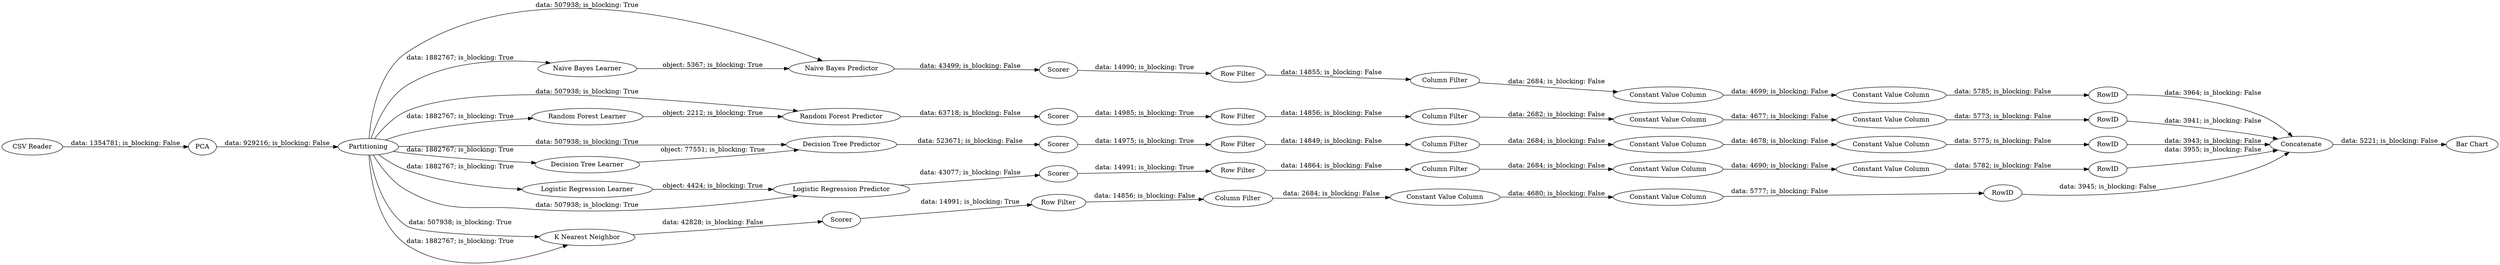 digraph {
	"-1877502831912070823_14" [label="Row Filter"]
	"-1215219009743643771_14" [label="Row Filter"]
	"-2293937824266537221_14" [label="Row Filter"]
	"2848810158180920297_21" [label="Naive Bayes Learner"]
	"2848810158180920297_15" [label=Scorer]
	"2848810158180920297_11" [label="Decision Tree Predictor"]
	"2848810158180920297_5" [label="Random Forest Predictor"]
	"-2293937824266537221_43" [label="Column Filter"]
	"2848810158180920297_22" [label="Naive Bayes Predictor"]
	"-1877502831912070823_39" [label="Column Filter"]
	"1445039596088122721_18" [label=RowID]
	"-1215219009743643771_53" [label="Constant Value Column"]
	"2848810158180920297_12" [label=Scorer]
	"1445039596088122721_50" [label="Constant Value Column"]
	"-1877502831912070823_38" [label="Constant Value Column"]
	"-1877502831912070823_18" [label=RowID]
	"98752335262428769_45" [label="Constant Value Column"]
	"2848810158180920297_19" [label=Scorer]
	"2848810158180920297_6" [label="Random Forest Learner"]
	"2848810158180920297_1" [label="CSV Reader"]
	"-2293937824266537221_41" [label="Constant Value Column"]
	"98752335262428769_47" [label="Column Filter"]
	"2848810158180920297_10" [label="Decision Tree Learner"]
	"2848810158180920297_23" [label=Scorer]
	"98752335262428769_18" [label=RowID]
	"2848810158180920297_9" [label=PCA]
	"2848810158180920297_2" [label=Partitioning]
	"-1215219009743643771_55" [label="Column Filter"]
	"-1215219009743643771_54" [label="Constant Value Column"]
	"98752335262428769_14" [label="Row Filter"]
	"-1215219009743643771_18" [label=RowID]
	"2848810158180920297_17" [label="Logistic Regression Predictor"]
	"2848810158180920297_16" [label="Logistic Regression Learner"]
	"-2293937824266537221_42" [label="Constant Value Column"]
	"2848810158180920297_30" [label=Concatenate]
	"2848810158180920297_8" [label=Scorer]
	"2848810158180920297_20" [label="K Nearest Neighbor"]
	"1445039596088122721_49" [label="Constant Value Column"]
	"1445039596088122721_14" [label="Row Filter"]
	"-1877502831912070823_37" [label="Constant Value Column"]
	"-2293937824266537221_18" [label=RowID]
	"1445039596088122721_51" [label="Column Filter"]
	"2848810158180920297_36" [label="Bar Chart"]
	"98752335262428769_46" [label="Constant Value Column"]
	"1445039596088122721_49" -> "1445039596088122721_50" [label="data: 4680; is_blocking: False"]
	"2848810158180920297_2" -> "2848810158180920297_10" [label="data: 1882767; is_blocking: True"]
	"-1215219009743643771_55" -> "-1215219009743643771_53" [label="data: 2684; is_blocking: False"]
	"-1215219009743643771_54" -> "-1215219009743643771_18" [label="data: 5785; is_blocking: False"]
	"-1877502831912070823_18" -> "2848810158180920297_30" [label="data: 3943; is_blocking: False"]
	"98752335262428769_45" -> "98752335262428769_46" [label="data: 4690; is_blocking: False"]
	"2848810158180920297_2" -> "2848810158180920297_11" [label="data: 507938; is_blocking: True"]
	"2848810158180920297_30" -> "2848810158180920297_36" [label="data: 5221; is_blocking: False"]
	"2848810158180920297_8" -> "-2293937824266537221_14" [label="data: 14985; is_blocking: True"]
	"1445039596088122721_18" -> "2848810158180920297_30" [label="data: 3945; is_blocking: False"]
	"-2293937824266537221_41" -> "-2293937824266537221_42" [label="data: 4677; is_blocking: False"]
	"2848810158180920297_1" -> "2848810158180920297_9" [label="data: 1354781; is_blocking: False"]
	"2848810158180920297_16" -> "2848810158180920297_17" [label="object: 4424; is_blocking: True"]
	"-2293937824266537221_14" -> "-2293937824266537221_43" [label="data: 14856; is_blocking: False"]
	"98752335262428769_47" -> "98752335262428769_45" [label="data: 2684; is_blocking: False"]
	"2848810158180920297_9" -> "2848810158180920297_2" [label="data: 929216; is_blocking: False"]
	"98752335262428769_18" -> "2848810158180920297_30" [label="data: 3955; is_blocking: False"]
	"-2293937824266537221_43" -> "-2293937824266537221_41" [label="data: 2682; is_blocking: False"]
	"2848810158180920297_17" -> "2848810158180920297_15" [label="data: 43077; is_blocking: False"]
	"2848810158180920297_23" -> "-1215219009743643771_14" [label="data: 14990; is_blocking: True"]
	"-1877502831912070823_38" -> "-1877502831912070823_18" [label="data: 5775; is_blocking: False"]
	"2848810158180920297_6" -> "2848810158180920297_5" [label="object: 2212; is_blocking: True"]
	"2848810158180920297_11" -> "2848810158180920297_12" [label="data: 523671; is_blocking: False"]
	"2848810158180920297_2" -> "2848810158180920297_6" [label="data: 1882767; is_blocking: True"]
	"2848810158180920297_20" -> "2848810158180920297_19" [label="data: 42828; is_blocking: False"]
	"-1215219009743643771_18" -> "2848810158180920297_30" [label="data: 3964; is_blocking: False"]
	"1445039596088122721_14" -> "1445039596088122721_51" [label="data: 14856; is_blocking: False"]
	"2848810158180920297_5" -> "2848810158180920297_8" [label="data: 63718; is_blocking: False"]
	"1445039596088122721_50" -> "1445039596088122721_18" [label="data: 5777; is_blocking: False"]
	"98752335262428769_14" -> "98752335262428769_47" [label="data: 14864; is_blocking: False"]
	"98752335262428769_46" -> "98752335262428769_18" [label="data: 5782; is_blocking: False"]
	"-1215219009743643771_53" -> "-1215219009743643771_54" [label="data: 4699; is_blocking: False"]
	"2848810158180920297_2" -> "2848810158180920297_16" [label="data: 1882767; is_blocking: True"]
	"2848810158180920297_2" -> "2848810158180920297_20" [label="data: 507938; is_blocking: True"]
	"2848810158180920297_22" -> "2848810158180920297_23" [label="data: 43499; is_blocking: False"]
	"2848810158180920297_21" -> "2848810158180920297_22" [label="object: 5367; is_blocking: True"]
	"-1215219009743643771_14" -> "-1215219009743643771_55" [label="data: 14855; is_blocking: False"]
	"2848810158180920297_19" -> "1445039596088122721_14" [label="data: 14991; is_blocking: True"]
	"-2293937824266537221_18" -> "2848810158180920297_30" [label="data: 3941; is_blocking: False"]
	"2848810158180920297_2" -> "2848810158180920297_20" [label="data: 1882767; is_blocking: True"]
	"-1877502831912070823_37" -> "-1877502831912070823_38" [label="data: 4678; is_blocking: False"]
	"-1877502831912070823_39" -> "-1877502831912070823_37" [label="data: 2684; is_blocking: False"]
	"2848810158180920297_2" -> "2848810158180920297_21" [label="data: 1882767; is_blocking: True"]
	"2848810158180920297_15" -> "98752335262428769_14" [label="data: 14991; is_blocking: True"]
	"2848810158180920297_2" -> "2848810158180920297_22" [label="data: 507938; is_blocking: True"]
	"2848810158180920297_2" -> "2848810158180920297_5" [label="data: 507938; is_blocking: True"]
	"1445039596088122721_51" -> "1445039596088122721_49" [label="data: 2684; is_blocking: False"]
	"-1877502831912070823_14" -> "-1877502831912070823_39" [label="data: 14849; is_blocking: False"]
	"2848810158180920297_10" -> "2848810158180920297_11" [label="object: 77551; is_blocking: True"]
	"2848810158180920297_12" -> "-1877502831912070823_14" [label="data: 14975; is_blocking: True"]
	"-2293937824266537221_42" -> "-2293937824266537221_18" [label="data: 5773; is_blocking: False"]
	"2848810158180920297_2" -> "2848810158180920297_17" [label="data: 507938; is_blocking: True"]
	rankdir=LR
}
